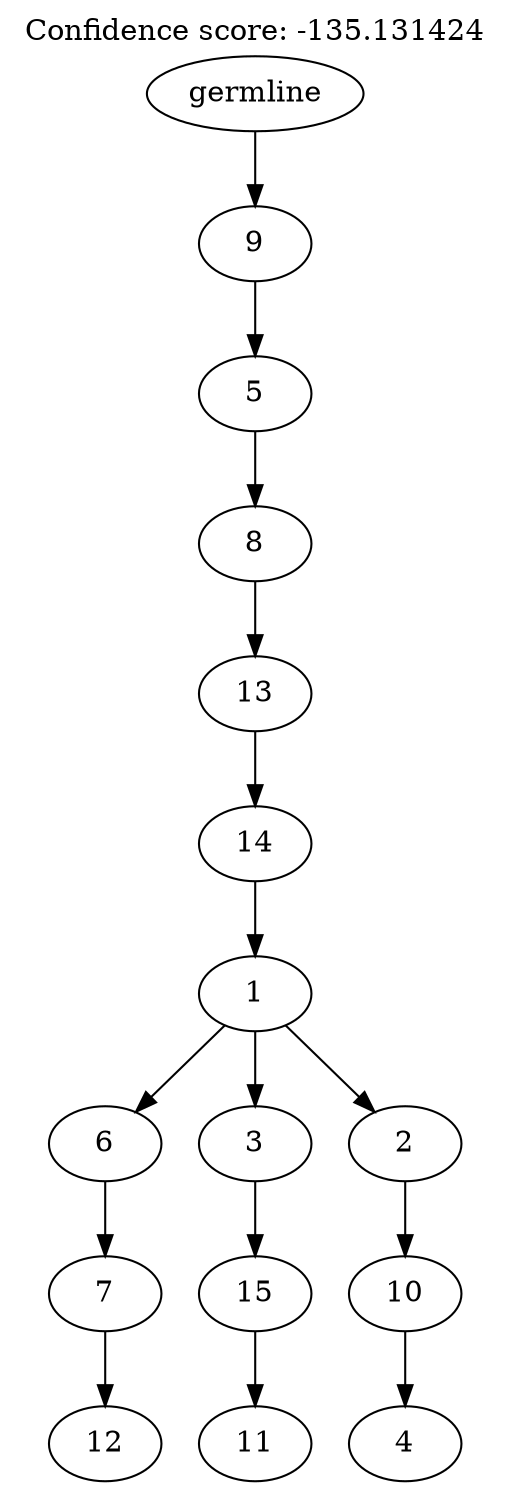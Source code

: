 digraph g {
	"14" -> "15";
	"15" [label="12"];
	"13" -> "14";
	"14" [label="7"];
	"11" -> "12";
	"12" [label="11"];
	"10" -> "11";
	"11" [label="15"];
	"8" -> "9";
	"9" [label="4"];
	"7" -> "8";
	"8" [label="10"];
	"6" -> "7";
	"7" [label="2"];
	"6" -> "10";
	"10" [label="3"];
	"6" -> "13";
	"13" [label="6"];
	"5" -> "6";
	"6" [label="1"];
	"4" -> "5";
	"5" [label="14"];
	"3" -> "4";
	"4" [label="13"];
	"2" -> "3";
	"3" [label="8"];
	"1" -> "2";
	"2" [label="5"];
	"0" -> "1";
	"1" [label="9"];
	"0" [label="germline"];
	labelloc="t";
	label="Confidence score: -135.131424";
}
